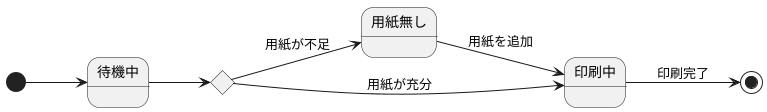 @startuml 基本構成
left to right direction
[*] --> 待機中 

state c <<choice>>
state c <<choice>>
待機中 --> c
c --> 用紙無し :用紙が不足
c --> 印刷中 :用紙が充分
用紙無し --> 印刷中 :用紙を追加
印刷中 --> [*] : 印刷完了
@enduml